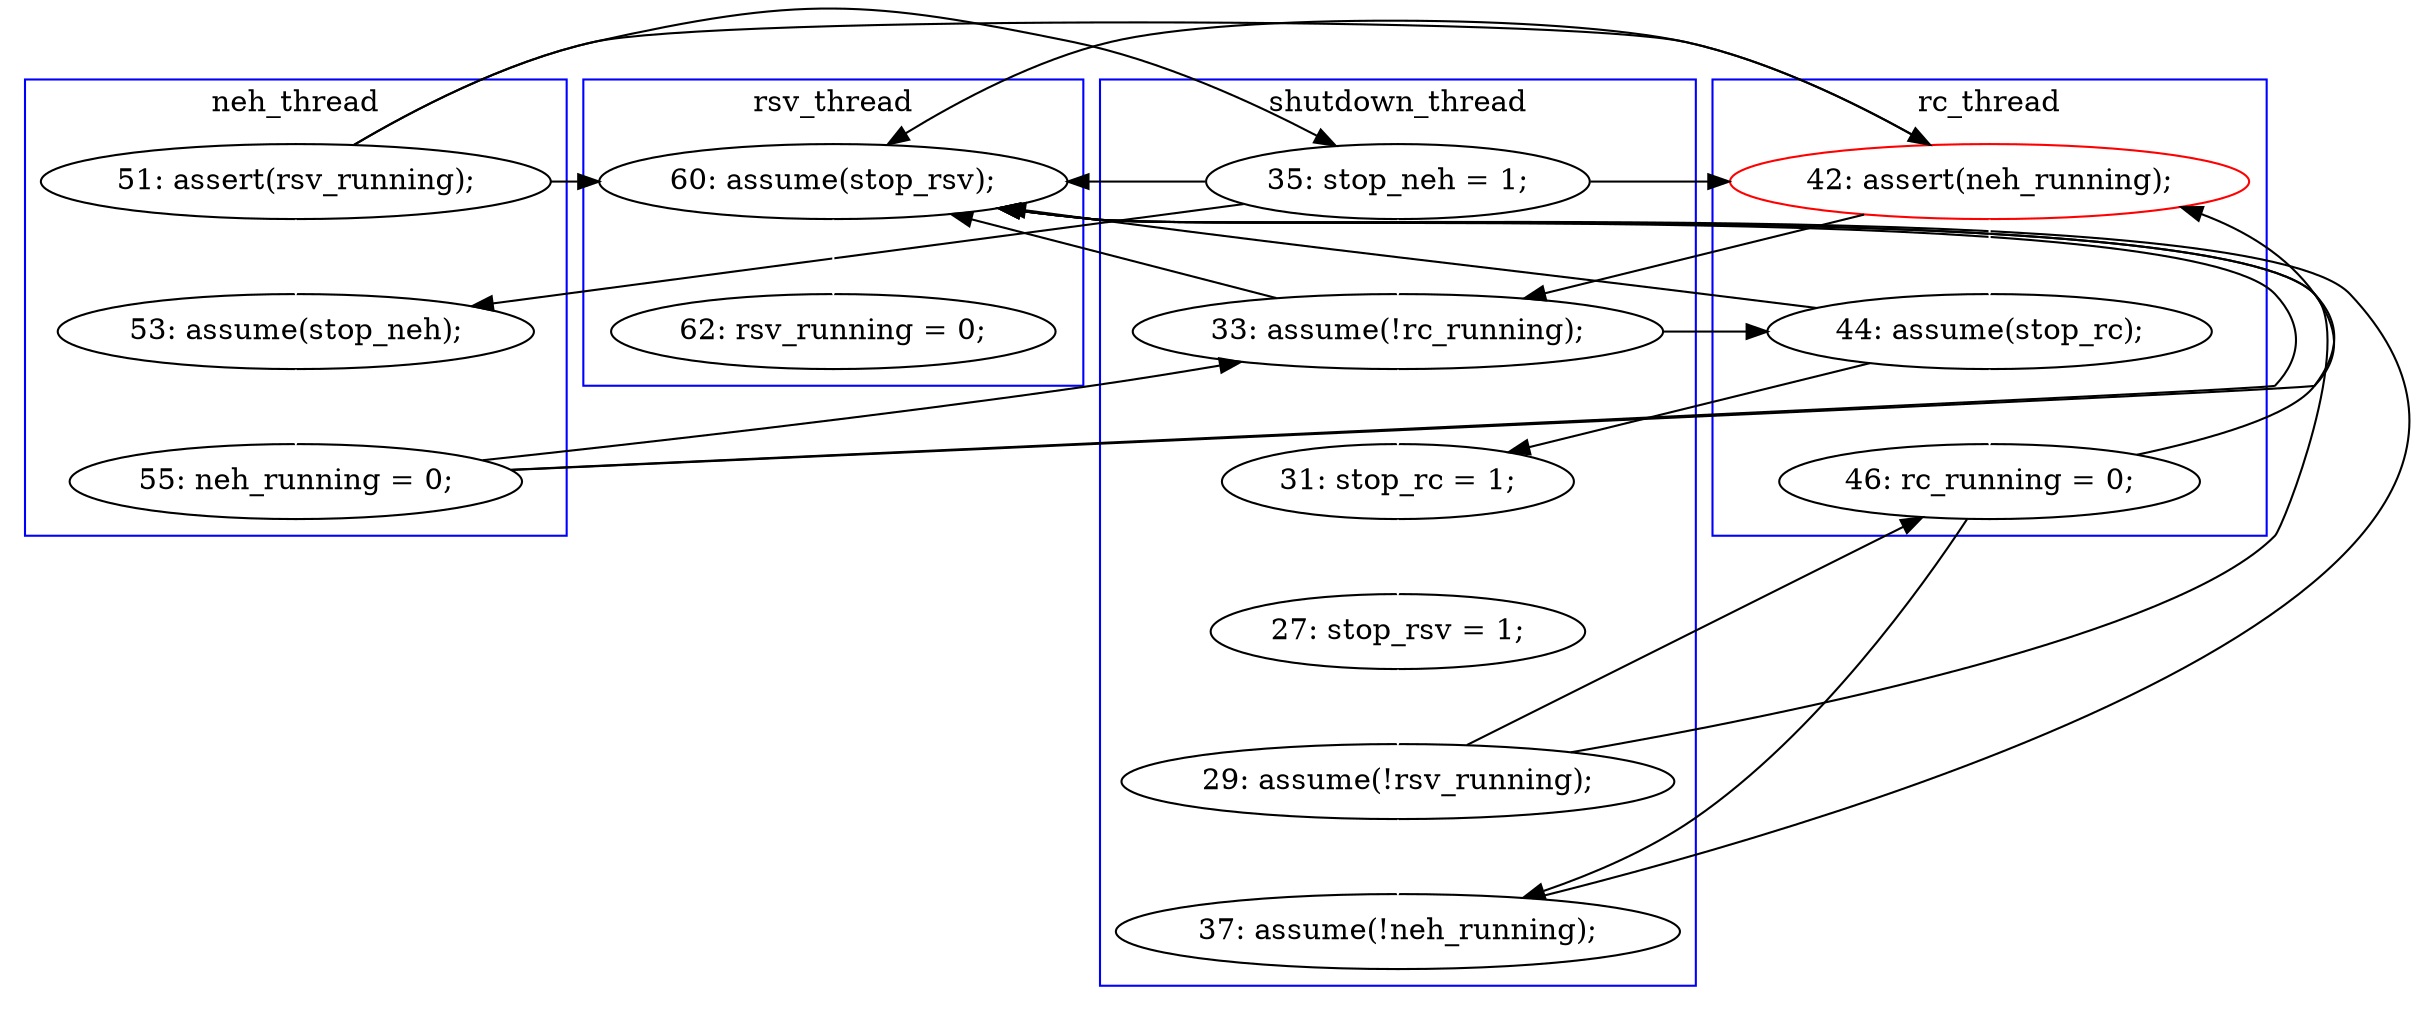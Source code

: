 digraph Counterexample {
	13 -> 15 [color = black, style = solid, constraint = false]
	20 -> 22 [color = white, style = solid]
	13 -> 17 [color = white, style = solid]
	20 -> 21 [color = black, style = solid, constraint = false]
	15 -> 17 [color = black, style = solid, constraint = false]
	17 -> 18 [color = white, style = solid]
	26 -> 28 [color = white, style = solid]
	28 -> 35 [color = black, style = solid, constraint = false]
	24 -> 26 [color = white, style = solid]
	19 -> 21 [color = white, style = solid]
	15 -> 20 [color = white, style = solid]
	15 -> 35 [color = black, style = solid, constraint = false]
	13 -> 35 [color = black, style = solid, constraint = false]
	35 -> 36 [color = white, style = solid]
	27 -> 28 [color = black, style = solid, constraint = false]
	21 -> 35 [color = black, style = solid, constraint = false]
	19 -> 20 [color = black, style = solid, constraint = false]
	27 -> 35 [color = black, style = solid, constraint = false]
	18 -> 35 [color = black, style = solid, constraint = false]
	15 -> 19 [color = black, style = solid, constraint = false]
	13 -> 19 [color = black, style = solid, constraint = false]
	26 -> 35 [color = black, style = solid, constraint = false]
	19 -> 35 [color = black, style = solid, constraint = false]
	21 -> 27 [color = white, style = solid]
	22 -> 24 [color = white, style = solid]
	18 -> 20 [color = black, style = solid, constraint = false]
	26 -> 27 [color = black, style = solid, constraint = false]
	18 -> 19 [color = black, style = solid, constraint = false]
	20 -> 35 [color = black, style = solid, constraint = false]
	21 -> 22 [color = black, style = solid, constraint = false]
	subgraph cluster4 {
		label = rsv_thread
		color = blue
		35  [label = "60: assume(stop_rsv);"]
		36  [label = "62: rsv_running = 0;"]
	}
	subgraph cluster2 {
		label = rc_thread
		color = blue
		21  [label = "44: assume(stop_rc);"]
		19  [label = "42: assert(neh_running);", color = red]
		27  [label = "46: rc_running = 0;"]
	}
	subgraph cluster3 {
		label = neh_thread
		color = blue
		18  [label = "55: neh_running = 0;"]
		17  [label = "53: assume(stop_neh);"]
		13  [label = "51: assert(rsv_running);"]
	}
	subgraph cluster1 {
		label = shutdown_thread
		color = blue
		22  [label = "31: stop_rc = 1;"]
		28  [label = "37: assume(!neh_running);"]
		20  [label = "33: assume(!rc_running);"]
		26  [label = "29: assume(!rsv_running);"]
		24  [label = "27: stop_rsv = 1;"]
		15  [label = "35: stop_neh = 1;"]
	}
}